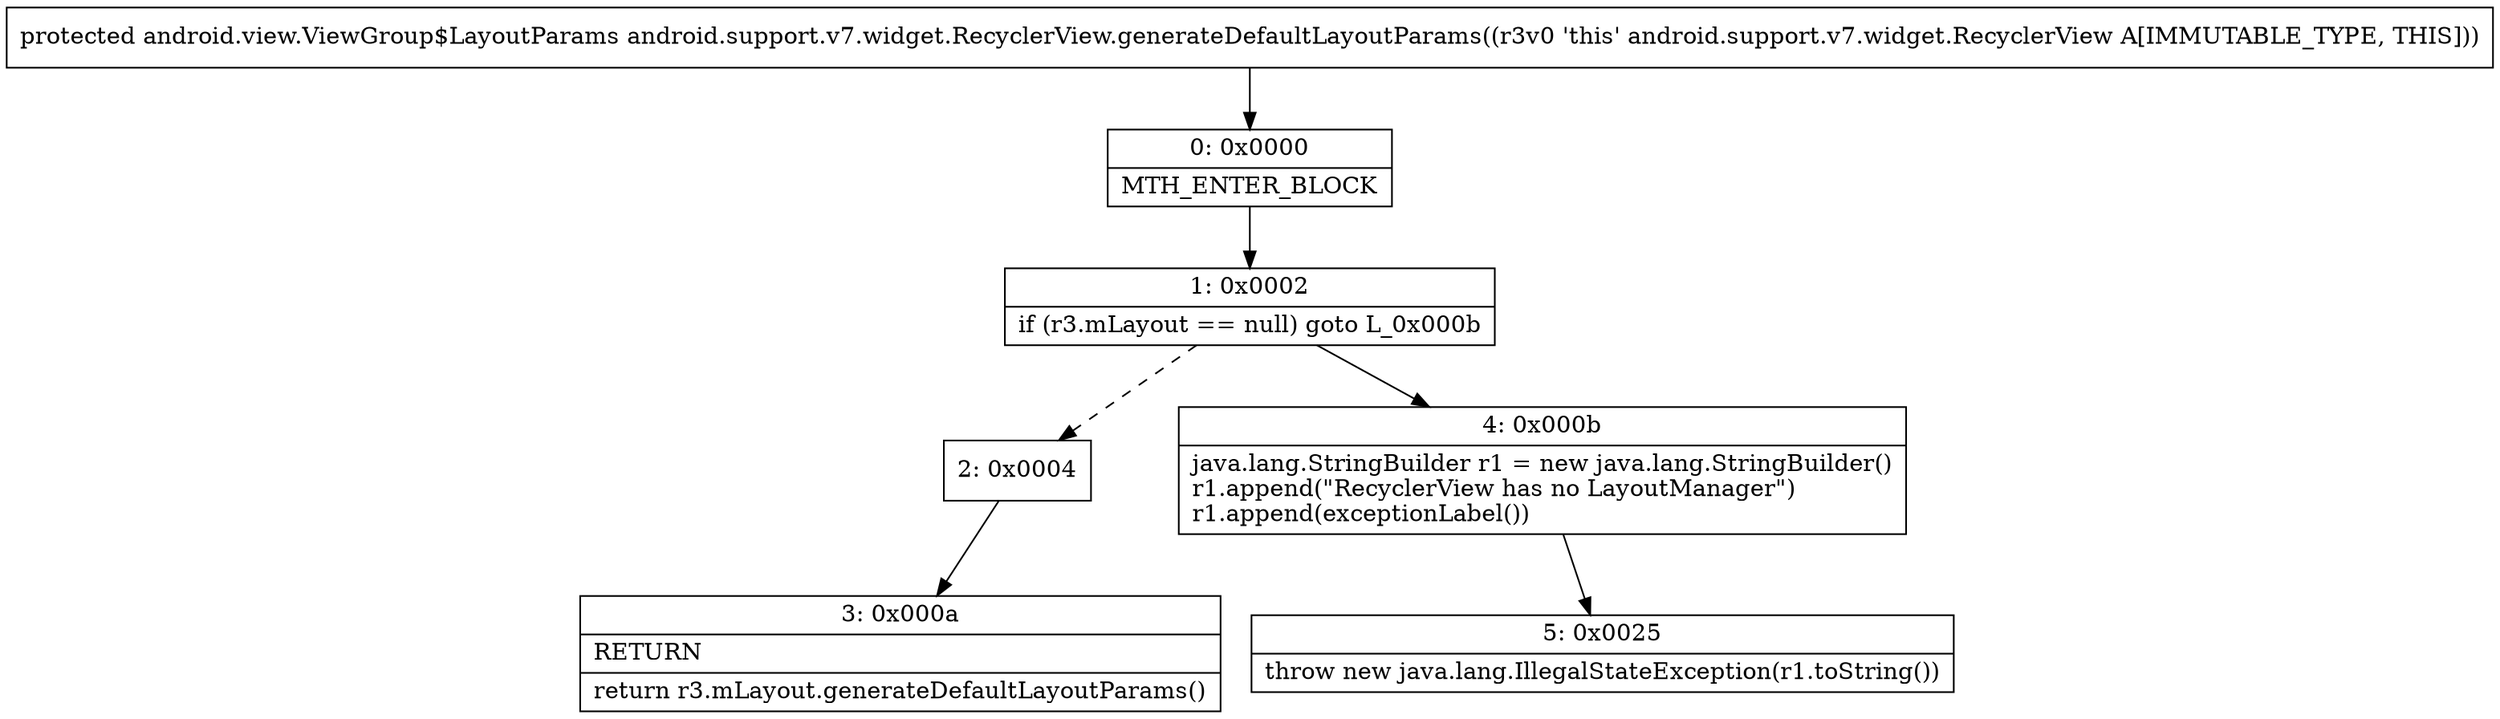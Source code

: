 digraph "CFG forandroid.support.v7.widget.RecyclerView.generateDefaultLayoutParams()Landroid\/view\/ViewGroup$LayoutParams;" {
Node_0 [shape=record,label="{0\:\ 0x0000|MTH_ENTER_BLOCK\l}"];
Node_1 [shape=record,label="{1\:\ 0x0002|if (r3.mLayout == null) goto L_0x000b\l}"];
Node_2 [shape=record,label="{2\:\ 0x0004}"];
Node_3 [shape=record,label="{3\:\ 0x000a|RETURN\l|return r3.mLayout.generateDefaultLayoutParams()\l}"];
Node_4 [shape=record,label="{4\:\ 0x000b|java.lang.StringBuilder r1 = new java.lang.StringBuilder()\lr1.append(\"RecyclerView has no LayoutManager\")\lr1.append(exceptionLabel())\l}"];
Node_5 [shape=record,label="{5\:\ 0x0025|throw new java.lang.IllegalStateException(r1.toString())\l}"];
MethodNode[shape=record,label="{protected android.view.ViewGroup$LayoutParams android.support.v7.widget.RecyclerView.generateDefaultLayoutParams((r3v0 'this' android.support.v7.widget.RecyclerView A[IMMUTABLE_TYPE, THIS])) }"];
MethodNode -> Node_0;
Node_0 -> Node_1;
Node_1 -> Node_2[style=dashed];
Node_1 -> Node_4;
Node_2 -> Node_3;
Node_4 -> Node_5;
}


